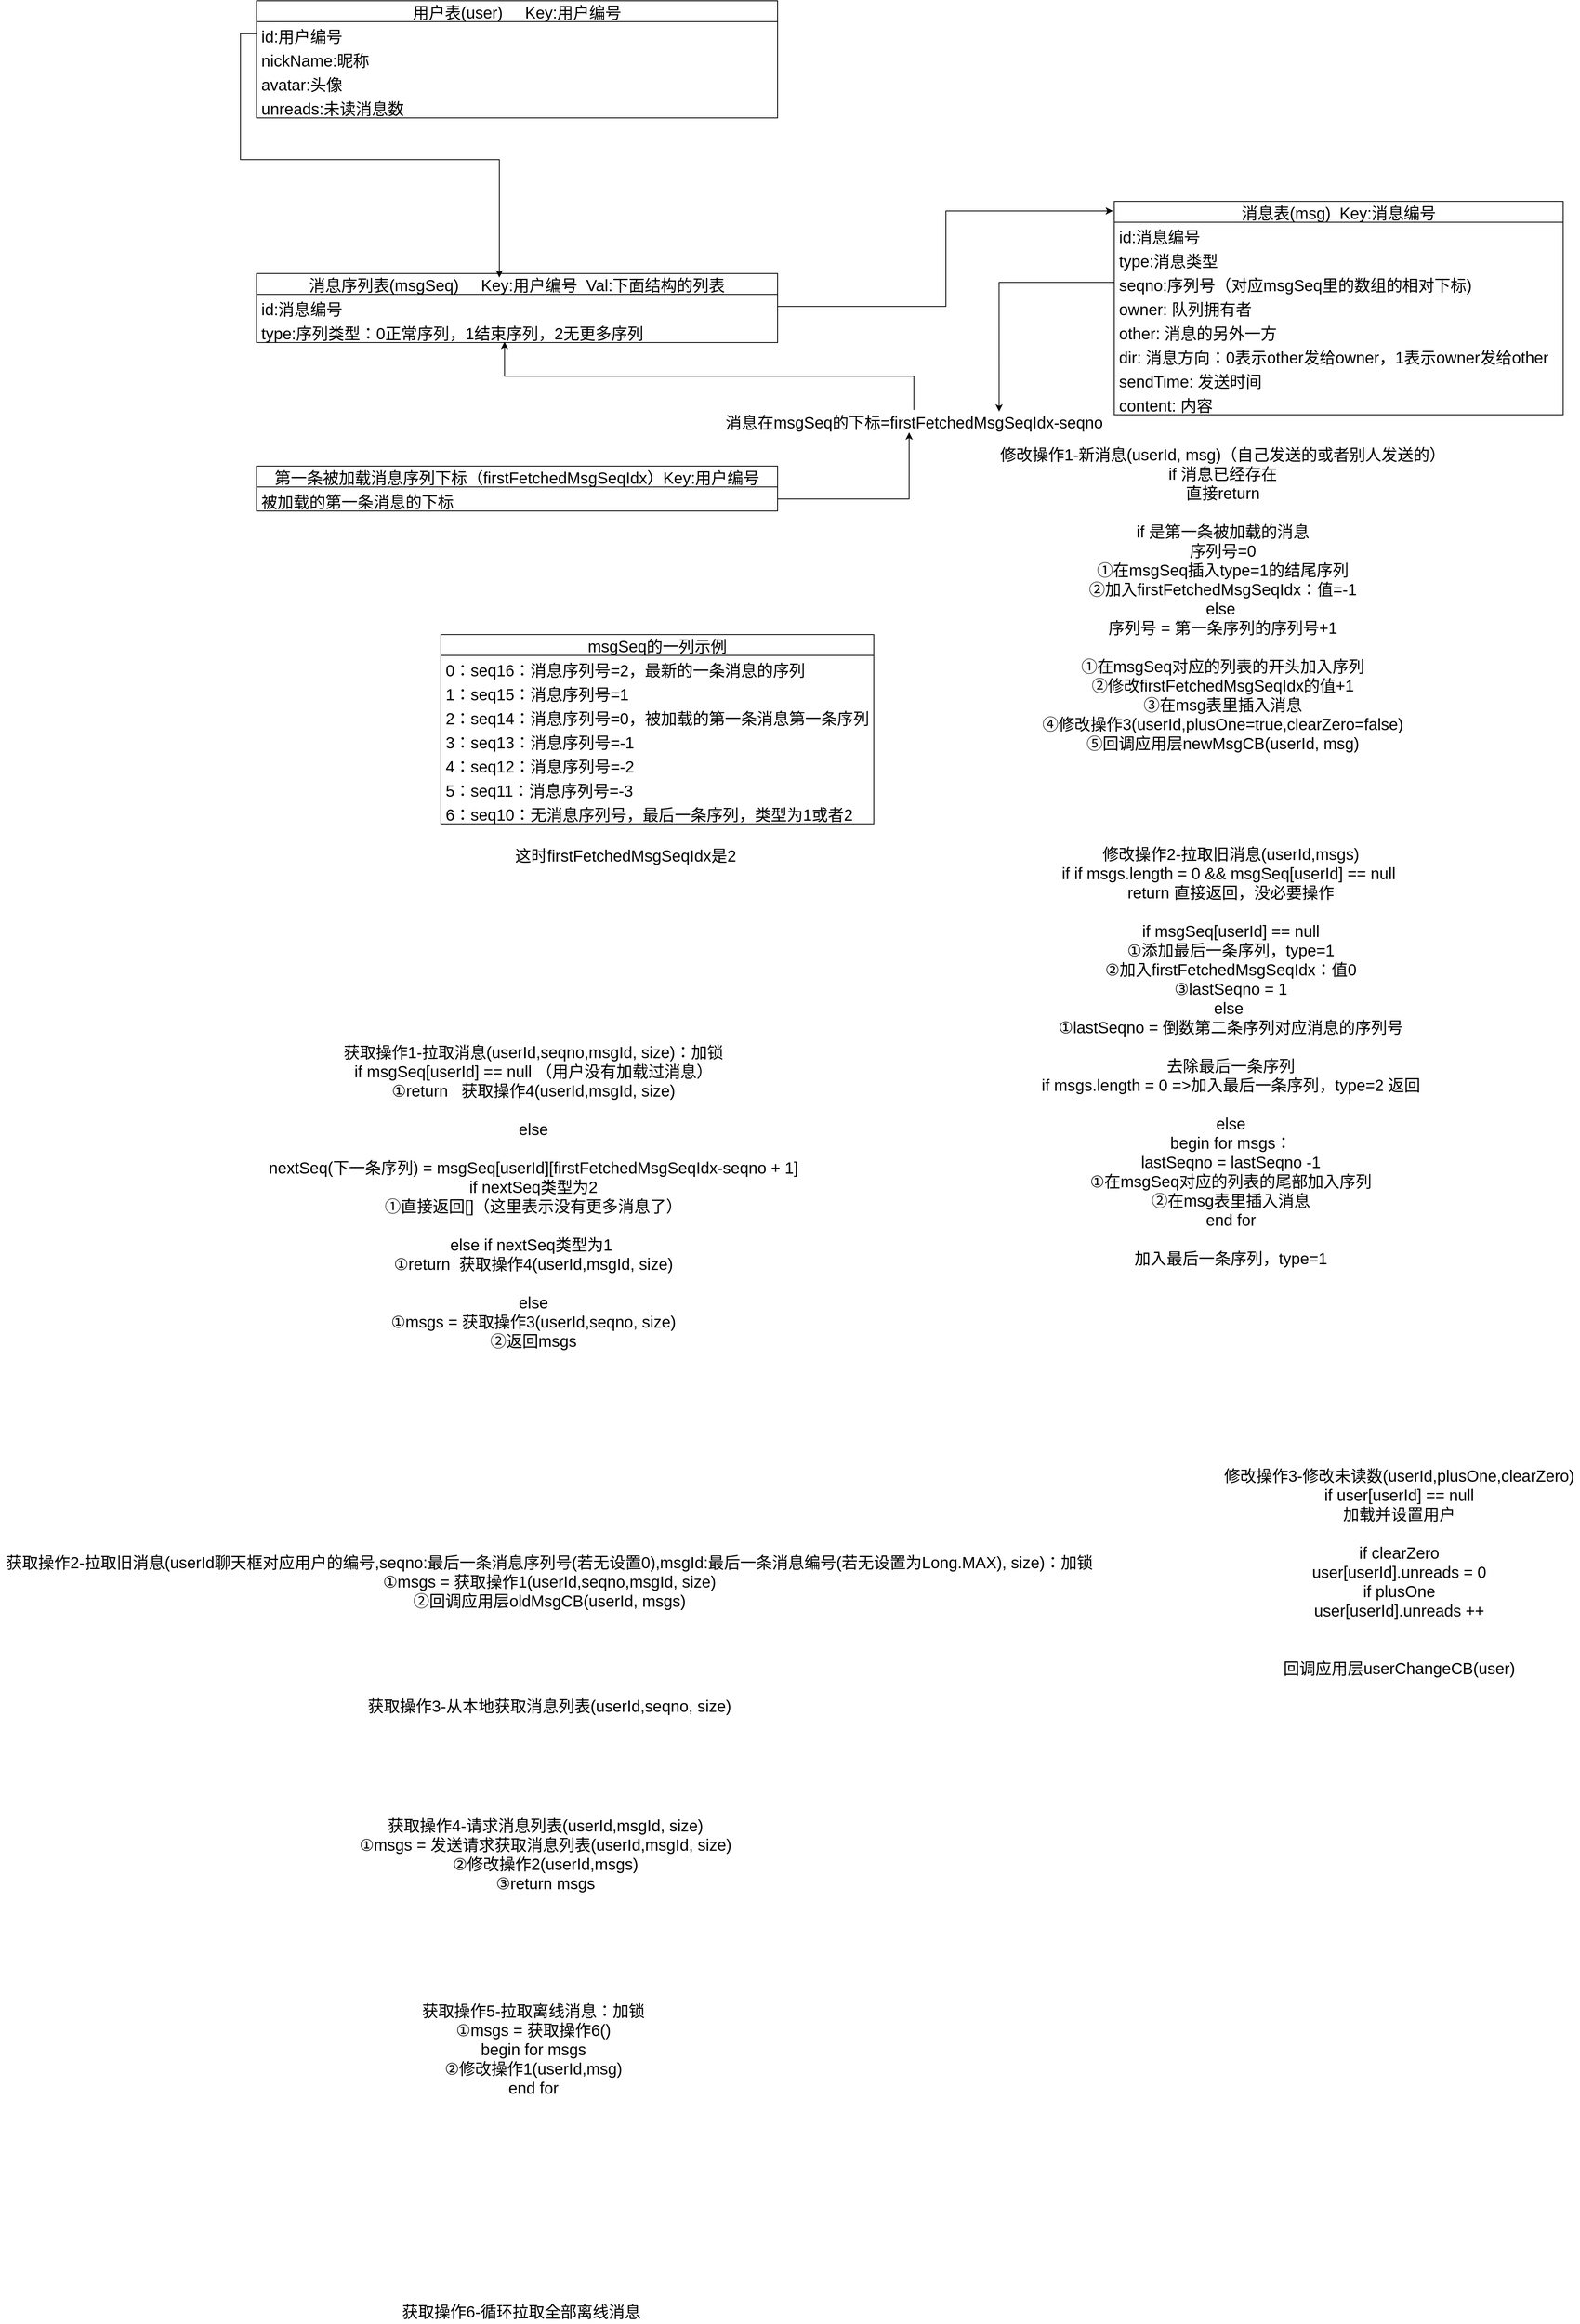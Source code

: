 <mxfile version="13.7.3" type="device"><diagram id="wrqdtl2pAGDdHLb61VeT" name="第 1 页"><mxGraphModel dx="2889" dy="1182" grid="1" gridSize="10" guides="1" tooltips="1" connect="1" arrows="1" fold="1" page="1" pageScale="1" pageWidth="827" pageHeight="1169" math="0" shadow="0"><root><mxCell id="0"/><mxCell id="1" parent="0"/><mxCell id="L58KPVZ0eB4rAHhMcnWC-9" value="消息表(msg)  Key:消息编号" style="swimlane;fontStyle=0;childLayout=stackLayout;horizontal=1;startSize=26;horizontalStack=0;resizeParent=1;resizeParentMax=0;resizeLast=0;collapsible=1;marginBottom=0;align=center;fontSize=20;" vertex="1" parent="1"><mxGeometry x="610" y="270" width="560" height="266" as="geometry"/></mxCell><mxCell id="L58KPVZ0eB4rAHhMcnWC-11" value="id:消息编号" style="text;strokeColor=none;fillColor=none;spacingLeft=4;spacingRight=4;overflow=hidden;rotatable=0;points=[[0,0.5],[1,0.5]];portConstraint=eastwest;fontSize=20;" vertex="1" parent="L58KPVZ0eB4rAHhMcnWC-9"><mxGeometry y="26" width="560" height="30" as="geometry"/></mxCell><mxCell id="L58KPVZ0eB4rAHhMcnWC-10" value="type:消息类型" style="text;strokeColor=none;fillColor=none;spacingLeft=4;spacingRight=4;overflow=hidden;rotatable=0;points=[[0,0.5],[1,0.5]];portConstraint=eastwest;fontSize=20;" vertex="1" parent="L58KPVZ0eB4rAHhMcnWC-9"><mxGeometry y="56" width="560" height="30" as="geometry"/></mxCell><mxCell id="L58KPVZ0eB4rAHhMcnWC-13" value="seqno:序列号（对应msgSeq里的数组的相对下标)" style="text;strokeColor=none;fillColor=none;spacingLeft=4;spacingRight=4;overflow=hidden;rotatable=0;points=[[0,0.5],[1,0.5]];portConstraint=eastwest;fontSize=20;" vertex="1" parent="L58KPVZ0eB4rAHhMcnWC-9"><mxGeometry y="86" width="560" height="30" as="geometry"/></mxCell><mxCell id="L58KPVZ0eB4rAHhMcnWC-16" value="owner: 队列拥有者" style="text;strokeColor=none;fillColor=none;spacingLeft=4;spacingRight=4;overflow=hidden;rotatable=0;points=[[0,0.5],[1,0.5]];portConstraint=eastwest;fontSize=20;" vertex="1" parent="L58KPVZ0eB4rAHhMcnWC-9"><mxGeometry y="116" width="560" height="30" as="geometry"/></mxCell><mxCell id="L58KPVZ0eB4rAHhMcnWC-17" value="other: 消息的另外一方" style="text;strokeColor=none;fillColor=none;spacingLeft=4;spacingRight=4;overflow=hidden;rotatable=0;points=[[0,0.5],[1,0.5]];portConstraint=eastwest;fontSize=20;" vertex="1" parent="L58KPVZ0eB4rAHhMcnWC-9"><mxGeometry y="146" width="560" height="30" as="geometry"/></mxCell><mxCell id="L58KPVZ0eB4rAHhMcnWC-18" value="dir: 消息方向：0表示other发给owner，1表示owner发给other" style="text;strokeColor=none;fillColor=none;spacingLeft=4;spacingRight=4;overflow=hidden;rotatable=0;points=[[0,0.5],[1,0.5]];portConstraint=eastwest;fontSize=20;" vertex="1" parent="L58KPVZ0eB4rAHhMcnWC-9"><mxGeometry y="176" width="560" height="30" as="geometry"/></mxCell><mxCell id="L58KPVZ0eB4rAHhMcnWC-12" value="sendTime: 发送时间" style="text;strokeColor=none;fillColor=none;spacingLeft=4;spacingRight=4;overflow=hidden;rotatable=0;points=[[0,0.5],[1,0.5]];portConstraint=eastwest;fontSize=20;" vertex="1" parent="L58KPVZ0eB4rAHhMcnWC-9"><mxGeometry y="206" width="560" height="30" as="geometry"/></mxCell><mxCell id="L58KPVZ0eB4rAHhMcnWC-19" value="content: 内容" style="text;strokeColor=none;fillColor=none;spacingLeft=4;spacingRight=4;overflow=hidden;rotatable=0;points=[[0,0.5],[1,0.5]];portConstraint=eastwest;fontSize=20;" vertex="1" parent="L58KPVZ0eB4rAHhMcnWC-9"><mxGeometry y="236" width="560" height="30" as="geometry"/></mxCell><mxCell id="L58KPVZ0eB4rAHhMcnWC-56" style="edgeStyle=orthogonalEdgeStyle;rounded=0;orthogonalLoop=1;jettySize=auto;html=1;entryX=0.476;entryY=0.967;entryDx=0;entryDy=0;entryPerimeter=0;fontSize=20;" edge="1" parent="1" source="L58KPVZ0eB4rAHhMcnWC-30" target="L58KPVZ0eB4rAHhMcnWC-22"><mxGeometry relative="1" as="geometry"/></mxCell><mxCell id="L58KPVZ0eB4rAHhMcnWC-30" value="&lt;font style=&quot;font-size: 20px&quot;&gt;消息在msgSeq的下标=firstFetchedMsgSeqIdx-seqno&lt;/font&gt;" style="text;html=1;align=center;verticalAlign=middle;resizable=0;points=[];autosize=1;fontSize=20;" vertex="1" parent="1"><mxGeometry x="115" y="530" width="490" height="30" as="geometry"/></mxCell><mxCell id="L58KPVZ0eB4rAHhMcnWC-44" value="这时firstFetchedMsgSeqIdx是2" style="text;html=1;align=center;verticalAlign=middle;resizable=0;points=[];autosize=1;fontSize=20;" vertex="1" parent="1"><mxGeometry x="-145" y="1070" width="290" height="30" as="geometry"/></mxCell><mxCell id="L58KPVZ0eB4rAHhMcnWC-48" style="edgeStyle=orthogonalEdgeStyle;rounded=0;orthogonalLoop=1;jettySize=auto;html=1;entryX=-0.003;entryY=0.045;entryDx=0;entryDy=0;entryPerimeter=0;fontSize=20;" edge="1" parent="1" source="L58KPVZ0eB4rAHhMcnWC-21" target="L58KPVZ0eB4rAHhMcnWC-9"><mxGeometry relative="1" as="geometry"/></mxCell><mxCell id="L58KPVZ0eB4rAHhMcnWC-51" style="edgeStyle=orthogonalEdgeStyle;rounded=0;orthogonalLoop=1;jettySize=auto;html=1;entryX=0.717;entryY=0.067;entryDx=0;entryDy=0;entryPerimeter=0;fontSize=20;" edge="1" parent="1" source="L58KPVZ0eB4rAHhMcnWC-13" target="L58KPVZ0eB4rAHhMcnWC-30"><mxGeometry relative="1" as="geometry"/></mxCell><mxCell id="L58KPVZ0eB4rAHhMcnWC-54" value="&lt;font style=&quot;font-size: 20px&quot;&gt;修改操作1-新消息(userId, msg)（自己发送的或者别人发送的）&lt;br&gt;if 消息已经存在&lt;br&gt;直接return&lt;br&gt;&lt;br&gt;if 是第一条被加载的消息&lt;br&gt;序列号=0&lt;br&gt;①在msgSeq插入type=1的结尾序列&lt;br&gt;②加入firstFetchedMsgSeqIdx：值=-1&lt;br&gt;else&amp;nbsp;&lt;br style=&quot;font-size: 20px&quot;&gt;序列号 = 第一条序列的序列号+1&lt;br&gt;&lt;br style=&quot;font-size: 20px&quot;&gt;①在msgSeq对应的列表的开头加入序列&lt;br style=&quot;font-size: 20px&quot;&gt;②修改firstFetchedMsgSeqIdx的值+1&lt;br style=&quot;font-size: 20px&quot;&gt;③在msg表里插入消息&lt;br&gt;④修改操作3(userId,plusOne=true,clearZero=false)&lt;br&gt;⑤回调应用层newMsgCB(userId, msg)&lt;br&gt;&lt;/font&gt;" style="text;html=1;align=center;verticalAlign=middle;resizable=0;points=[];autosize=1;fontSize=20;" vertex="1" parent="1"><mxGeometry x="460" y="570" width="570" height="390" as="geometry"/></mxCell><mxCell id="L58KPVZ0eB4rAHhMcnWC-35" value="msgSeq的一列示例" style="swimlane;fontStyle=0;childLayout=stackLayout;horizontal=1;startSize=26;horizontalStack=0;resizeParent=1;resizeParentMax=0;resizeLast=0;collapsible=1;marginBottom=0;align=center;fontSize=20;" vertex="1" parent="1"><mxGeometry x="-230" y="810" width="540" height="236" as="geometry"/></mxCell><mxCell id="L58KPVZ0eB4rAHhMcnWC-36" value="0：seq16：消息序列号=2，最新的一条消息的序列" style="text;strokeColor=none;fillColor=none;spacingLeft=4;spacingRight=4;overflow=hidden;rotatable=0;points=[[0,0.5],[1,0.5]];portConstraint=eastwest;fontSize=20;" vertex="1" parent="L58KPVZ0eB4rAHhMcnWC-35"><mxGeometry y="26" width="540" height="30" as="geometry"/></mxCell><mxCell id="L58KPVZ0eB4rAHhMcnWC-37" value="1：seq15：消息序列号=1" style="text;strokeColor=none;fillColor=none;spacingLeft=4;spacingRight=4;overflow=hidden;rotatable=0;points=[[0,0.5],[1,0.5]];portConstraint=eastwest;fontSize=20;" vertex="1" parent="L58KPVZ0eB4rAHhMcnWC-35"><mxGeometry y="56" width="540" height="30" as="geometry"/></mxCell><mxCell id="L58KPVZ0eB4rAHhMcnWC-39" value="2：seq14：消息序列号=0，被加载的第一条消息第一条序列" style="text;strokeColor=none;fillColor=none;spacingLeft=4;spacingRight=4;overflow=hidden;rotatable=0;points=[[0,0.5],[1,0.5]];portConstraint=eastwest;fontSize=20;" vertex="1" parent="L58KPVZ0eB4rAHhMcnWC-35"><mxGeometry y="86" width="540" height="30" as="geometry"/></mxCell><mxCell id="L58KPVZ0eB4rAHhMcnWC-40" value="3：seq13：消息序列号=-1" style="text;strokeColor=none;fillColor=none;spacingLeft=4;spacingRight=4;overflow=hidden;rotatable=0;points=[[0,0.5],[1,0.5]];portConstraint=eastwest;fontSize=20;" vertex="1" parent="L58KPVZ0eB4rAHhMcnWC-35"><mxGeometry y="116" width="540" height="30" as="geometry"/></mxCell><mxCell id="L58KPVZ0eB4rAHhMcnWC-38" value="4：seq12：消息序列号=-2" style="text;strokeColor=none;fillColor=none;spacingLeft=4;spacingRight=4;overflow=hidden;rotatable=0;points=[[0,0.5],[1,0.5]];portConstraint=eastwest;fontSize=20;" vertex="1" parent="L58KPVZ0eB4rAHhMcnWC-35"><mxGeometry y="146" width="540" height="30" as="geometry"/></mxCell><mxCell id="L58KPVZ0eB4rAHhMcnWC-41" value="5：seq11：消息序列号=-3" style="text;strokeColor=none;fillColor=none;spacingLeft=4;spacingRight=4;overflow=hidden;rotatable=0;points=[[0,0.5],[1,0.5]];portConstraint=eastwest;fontSize=20;" vertex="1" parent="L58KPVZ0eB4rAHhMcnWC-35"><mxGeometry y="176" width="540" height="30" as="geometry"/></mxCell><mxCell id="L58KPVZ0eB4rAHhMcnWC-42" value="6：seq10：无消息序列号，最后一条序列，类型为1或者2" style="text;strokeColor=none;fillColor=none;spacingLeft=4;spacingRight=4;overflow=hidden;rotatable=0;points=[[0,0.5],[1,0.5]];portConstraint=eastwest;fontSize=20;" vertex="1" parent="L58KPVZ0eB4rAHhMcnWC-35"><mxGeometry y="206" width="540" height="30" as="geometry"/></mxCell><mxCell id="L58KPVZ0eB4rAHhMcnWC-55" style="edgeStyle=orthogonalEdgeStyle;rounded=0;orthogonalLoop=1;jettySize=auto;html=1;entryX=0.488;entryY=0.933;entryDx=0;entryDy=0;entryPerimeter=0;fontSize=20;" edge="1" parent="1" source="L58KPVZ0eB4rAHhMcnWC-33" target="L58KPVZ0eB4rAHhMcnWC-30"><mxGeometry relative="1" as="geometry"/></mxCell><mxCell id="L58KPVZ0eB4rAHhMcnWC-20" value="消息序列表(msgSeq)     Key:用户编号  Val:下面结构的列表" style="swimlane;fontStyle=0;childLayout=stackLayout;horizontal=1;startSize=26;horizontalStack=0;resizeParent=1;resizeParentMax=0;resizeLast=0;collapsible=1;marginBottom=0;align=center;fontSize=20;" vertex="1" parent="1"><mxGeometry x="-460" y="360" width="650" height="86" as="geometry"/></mxCell><mxCell id="L58KPVZ0eB4rAHhMcnWC-21" value="id:消息编号" style="text;strokeColor=none;fillColor=none;spacingLeft=4;spacingRight=4;overflow=hidden;rotatable=0;points=[[0,0.5],[1,0.5]];portConstraint=eastwest;fontSize=20;" vertex="1" parent="L58KPVZ0eB4rAHhMcnWC-20"><mxGeometry y="26" width="650" height="30" as="geometry"/></mxCell><mxCell id="L58KPVZ0eB4rAHhMcnWC-22" value="type:序列类型：0正常序列，1结束序列，2无更多序列" style="text;strokeColor=none;fillColor=none;spacingLeft=4;spacingRight=4;overflow=hidden;rotatable=0;points=[[0,0.5],[1,0.5]];portConstraint=eastwest;fontSize=20;" vertex="1" parent="L58KPVZ0eB4rAHhMcnWC-20"><mxGeometry y="56" width="650" height="30" as="geometry"/></mxCell><mxCell id="L58KPVZ0eB4rAHhMcnWC-32" value="第一条被加载消息序列下标（firstFetchedMsgSeqIdx）Key:用户编号" style="swimlane;fontStyle=0;childLayout=stackLayout;horizontal=1;startSize=26;horizontalStack=0;resizeParent=1;resizeParentMax=0;resizeLast=0;collapsible=1;marginBottom=0;align=center;fontSize=20;" vertex="1" parent="1"><mxGeometry x="-460" y="600" width="650" height="56" as="geometry"/></mxCell><mxCell id="L58KPVZ0eB4rAHhMcnWC-33" value="被加载的第一条消息的下标" style="text;strokeColor=none;fillColor=none;spacingLeft=4;spacingRight=4;overflow=hidden;rotatable=0;points=[[0,0.5],[1,0.5]];portConstraint=eastwest;fontSize=20;" vertex="1" parent="L58KPVZ0eB4rAHhMcnWC-32"><mxGeometry y="26" width="650" height="30" as="geometry"/></mxCell><mxCell id="L58KPVZ0eB4rAHhMcnWC-66" value="用户表(user)     Key:用户编号" style="swimlane;fontStyle=0;childLayout=stackLayout;horizontal=1;startSize=26;horizontalStack=0;resizeParent=1;resizeParentMax=0;resizeLast=0;collapsible=1;marginBottom=0;align=center;fontSize=20;" vertex="1" parent="1"><mxGeometry x="-460" y="20" width="650" height="146" as="geometry"/></mxCell><mxCell id="L58KPVZ0eB4rAHhMcnWC-67" value="id:用户编号" style="text;strokeColor=none;fillColor=none;spacingLeft=4;spacingRight=4;overflow=hidden;rotatable=0;points=[[0,0.5],[1,0.5]];portConstraint=eastwest;fontSize=20;" vertex="1" parent="L58KPVZ0eB4rAHhMcnWC-66"><mxGeometry y="26" width="650" height="30" as="geometry"/></mxCell><mxCell id="L58KPVZ0eB4rAHhMcnWC-68" value="nickName:昵称" style="text;strokeColor=none;fillColor=none;spacingLeft=4;spacingRight=4;overflow=hidden;rotatable=0;points=[[0,0.5],[1,0.5]];portConstraint=eastwest;fontSize=20;" vertex="1" parent="L58KPVZ0eB4rAHhMcnWC-66"><mxGeometry y="56" width="650" height="30" as="geometry"/></mxCell><mxCell id="L58KPVZ0eB4rAHhMcnWC-69" value="avatar:头像" style="text;strokeColor=none;fillColor=none;spacingLeft=4;spacingRight=4;overflow=hidden;rotatable=0;points=[[0,0.5],[1,0.5]];portConstraint=eastwest;fontSize=20;" vertex="1" parent="L58KPVZ0eB4rAHhMcnWC-66"><mxGeometry y="86" width="650" height="30" as="geometry"/></mxCell><mxCell id="L58KPVZ0eB4rAHhMcnWC-70" value="unreads:未读消息数" style="text;strokeColor=none;fillColor=none;spacingLeft=4;spacingRight=4;overflow=hidden;rotatable=0;points=[[0,0.5],[1,0.5]];portConstraint=eastwest;fontSize=20;" vertex="1" parent="L58KPVZ0eB4rAHhMcnWC-66"><mxGeometry y="116" width="650" height="30" as="geometry"/></mxCell><mxCell id="L58KPVZ0eB4rAHhMcnWC-57" value="&lt;font style=&quot;font-size: 20px&quot;&gt;修改操作2-拉取旧消息(userId,msgs)&lt;br&gt;if if msgs.length = 0 &amp;amp;&amp;amp; msgSeq[userId] == null&amp;nbsp;&lt;br&gt;return 直接返回，没必要操作&lt;br&gt;&lt;br&gt;if msgSeq[userId] == null&lt;br&gt;①添加最后一条序列，type=1&lt;br&gt;②加入firstFetchedMsgSeqIdx：值0&lt;br&gt;③lastSeqno = 1&lt;br&gt;else&amp;nbsp;&lt;br&gt;①lastSeqno = 倒数第二条序列对应消息的序列号&lt;br&gt;&lt;br&gt;去除最后一条序列&lt;br&gt;if msgs.length = 0 =&amp;gt;加入最后一条序列，type=2 返回&lt;br&gt;&lt;br&gt;else&lt;br&gt;begin for msgs：&lt;br style=&quot;font-size: 20px&quot;&gt;lastSeqno&amp;nbsp;= lastSeqno -1&lt;br style=&quot;font-size: 20px&quot;&gt;①在msgSeq对应的列表的尾部加入序列&lt;br style=&quot;font-size: 20px&quot;&gt;②在msg表里插入消息&lt;br&gt;end for&lt;br&gt;&lt;br&gt;加入最后一条序列，type=1&lt;br&gt;&lt;/font&gt;" style="text;html=1;align=center;verticalAlign=middle;resizable=0;points=[];autosize=1;fontSize=20;" vertex="1" parent="1"><mxGeometry x="510" y="1070" width="490" height="530" as="geometry"/></mxCell><mxCell id="L58KPVZ0eB4rAHhMcnWC-59" value="&lt;font style=&quot;font-size: 20px&quot;&gt;获取操作1-拉取消息(userId,seqno,msgId, size)：加锁&lt;br&gt;if msgSeq[userId] == null （用户没有加载过消息）&lt;br&gt;①return&amp;nbsp;&amp;nbsp;&amp;nbsp;&lt;span style=&quot;font-family: &amp;#34;helvetica&amp;#34;&quot;&gt;获取操作4&lt;/span&gt;(userId,msgId, size)&lt;br&gt;&lt;br&gt;else&lt;br&gt;&lt;br&gt;nextSeq(下一条序列) = msgSeq[userId][firstFetchedMsgSeqIdx-seqno + 1]&lt;br&gt;if nextSeq类型为2&lt;br&gt;①直接返回[]（这里表示没有更多消息了）&lt;br&gt;&lt;br&gt;else if nextSeq类型为1&amp;nbsp;&lt;br&gt;①return&amp;nbsp;&amp;nbsp;&lt;span style=&quot;font-family: &amp;#34;helvetica&amp;#34;&quot;&gt;获取操作4&lt;/span&gt;(userId,msgId, size)&lt;br&gt;&lt;br&gt;else&lt;br style=&quot;font-size: 20px&quot;&gt;①msgs = 获取操作3(userId,seqno, size)&lt;br style=&quot;font-size: 20px&quot;&gt;②返回msgs&lt;/font&gt;" style="text;html=1;align=center;verticalAlign=middle;resizable=0;points=[];autosize=1;fontSize=20;" vertex="1" parent="1"><mxGeometry x="-455" y="1315" width="680" height="390" as="geometry"/></mxCell><mxCell id="L58KPVZ0eB4rAHhMcnWC-61" value="&lt;font style=&quot;font-size: 20px&quot;&gt;获取操作2-拉取旧消息(userId聊天框对应用户的编号,seqno:最后一条消息序列号(若无设置0),msgId:最后一条消息编号(若无设置为Long.MAX), size)：加锁&lt;br style=&quot;font-size: 20px&quot;&gt;①msgs = 获取操作1(userId,seqno,msgId, size)&lt;br style=&quot;font-size: 20px&quot;&gt;②回调应用层oldMsgCB(userId, msgs)&lt;/font&gt;" style="text;html=1;align=center;verticalAlign=middle;resizable=0;points=[];autosize=1;fontSize=20;" vertex="1" parent="1"><mxGeometry x="-780" y="1950" width="1370" height="80" as="geometry"/></mxCell><mxCell id="L58KPVZ0eB4rAHhMcnWC-62" value="获取操作3-从本地获取消息列表(userId,seqno, size)" style="text;html=1;align=center;verticalAlign=middle;resizable=0;points=[];autosize=1;fontSize=20;" vertex="1" parent="1"><mxGeometry x="-330" y="2130" width="470" height="30" as="geometry"/></mxCell><mxCell id="L58KPVZ0eB4rAHhMcnWC-64" value="&lt;span style=&quot;font-family: &amp;#34;helvetica&amp;#34;&quot;&gt;获取操作4-请求消息列表(userId,msgId, size)&lt;br&gt;①msgs = 发送请求获取消息列表&lt;/span&gt;&lt;span style=&quot;font-family: &amp;#34;helvetica&amp;#34;&quot;&gt;(userId,msgId, size)&lt;br&gt;&lt;/span&gt;&lt;span style=&quot;font-family: &amp;#34;helvetica&amp;#34;&quot;&gt;②&lt;/span&gt;修改操作2(userId,msgs)&lt;br&gt;&lt;span style=&quot;font-family: &amp;#34;helvetica&amp;#34;&quot;&gt;③return msgs&lt;br&gt;&lt;/span&gt;" style="text;html=1;align=center;verticalAlign=middle;resizable=0;points=[];autosize=1;fontSize=20;" vertex="1" parent="1"><mxGeometry x="-340" y="2280" width="480" height="100" as="geometry"/></mxCell><mxCell id="L58KPVZ0eB4rAHhMcnWC-65" value="&lt;font style=&quot;font-size: 20px&quot;&gt;获取操作5-拉取离线消息：加锁&lt;br&gt;①msgs = 获取操作6()&lt;br&gt;begin for msgs&lt;br&gt;②修改操作1(userId,msg)&lt;br&gt;end for&lt;br&gt;&lt;br&gt;&lt;/font&gt;" style="text;html=1;align=center;verticalAlign=middle;resizable=0;points=[];autosize=1;fontSize=20;" vertex="1" parent="1"><mxGeometry x="-260" y="2510" width="290" height="150" as="geometry"/></mxCell><mxCell id="L58KPVZ0eB4rAHhMcnWC-71" style="edgeStyle=orthogonalEdgeStyle;rounded=0;orthogonalLoop=1;jettySize=auto;html=1;entryX=0.466;entryY=0.058;entryDx=0;entryDy=0;entryPerimeter=0;fontSize=20;" edge="1" parent="1" source="L58KPVZ0eB4rAHhMcnWC-67" target="L58KPVZ0eB4rAHhMcnWC-20"><mxGeometry relative="1" as="geometry"/></mxCell><mxCell id="L58KPVZ0eB4rAHhMcnWC-72" value="获取操作6-循环拉取全部离线消息" style="text;html=1;align=center;verticalAlign=middle;resizable=0;points=[];autosize=1;fontSize=20;" vertex="1" parent="1"><mxGeometry x="-285" y="2885" width="310" height="30" as="geometry"/></mxCell><mxCell id="L58KPVZ0eB4rAHhMcnWC-73" value="&lt;font style=&quot;font-size: 20px&quot;&gt;修改操作3-修改未读数(userId,plusOne,clearZero)&lt;br&gt;if user[userId] == null&lt;br&gt;加载并设置用户&lt;br&gt;&lt;br&gt;if clearZero&lt;br&gt;user[userId].unreads = 0&lt;br&gt;if plusOne&lt;br&gt;user[userId].unreads ++&lt;br&gt;&lt;br&gt;&lt;br&gt;回调应用层userChangeCB(user)&lt;br&gt;&lt;br&gt;&lt;/font&gt;" style="text;html=1;align=center;verticalAlign=middle;resizable=0;points=[];autosize=1;fontSize=20;" vertex="1" parent="1"><mxGeometry x="740" y="1845" width="450" height="290" as="geometry"/></mxCell></root></mxGraphModel></diagram></mxfile>